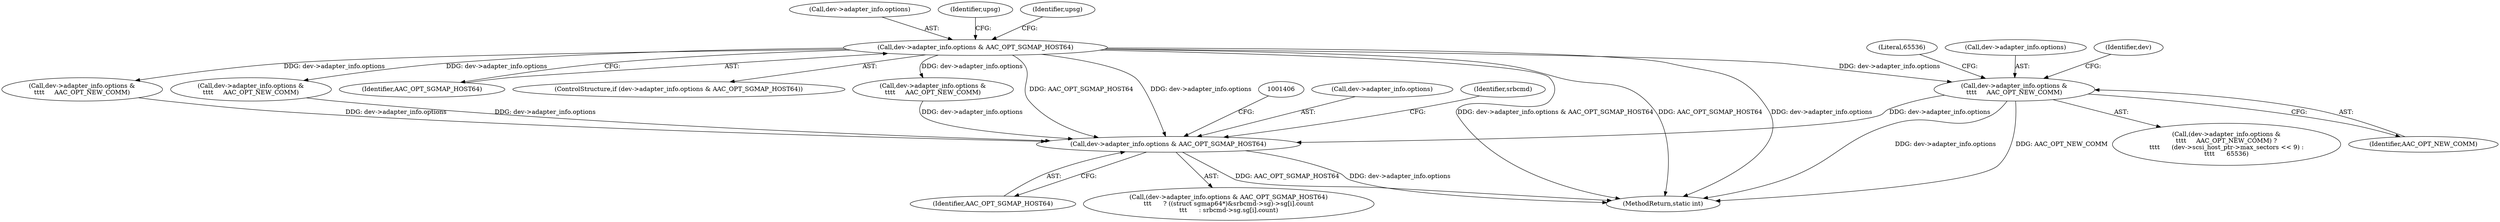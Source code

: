 digraph "0_linux_b4789b8e6be3151a955ade74872822f30e8cd914@pointer" {
"1000522" [label="(Call,dev->adapter_info.options &\n\t\t\t\t     AAC_OPT_NEW_COMM)"];
"1000464" [label="(Call,dev->adapter_info.options & AAC_OPT_SGMAP_HOST64)"];
"1001395" [label="(Call,dev->adapter_info.options & AAC_OPT_SGMAP_HOST64)"];
"1001394" [label="(Call,(dev->adapter_info.options & AAC_OPT_SGMAP_HOST64)\n\t\t\t      ? ((struct sgmap64*)&srbcmd->sg)->sg[i].count\n\t\t\t      : srbcmd->sg.sg[i].count)"];
"1000470" [label="(Identifier,AAC_OPT_SGMAP_HOST64)"];
"1001004" [label="(Call,dev->adapter_info.options &\n\t\t\t\t     AAC_OPT_NEW_COMM)"];
"1000522" [label="(Call,dev->adapter_info.options &\n\t\t\t\t     AAC_OPT_NEW_COMM)"];
"1000465" [label="(Call,dev->adapter_info.options)"];
"1000528" [label="(Identifier,AAC_OPT_NEW_COMM)"];
"1000474" [label="(Identifier,upsg)"];
"1000521" [label="(Call,(dev->adapter_info.options &\n\t\t\t\t     AAC_OPT_NEW_COMM) ?\n\t\t\t\t      (dev->scsi_host_ptr->max_sectors << 9) :\n\t\t\t\t      65536)"];
"1001395" [label="(Call,dev->adapter_info.options & AAC_OPT_SGMAP_HOST64)"];
"1001396" [label="(Call,dev->adapter_info.options)"];
"1000532" [label="(Identifier,dev)"];
"1001418" [label="(Identifier,srbcmd)"];
"1000463" [label="(ControlStructure,if (dev->adapter_info.options & AAC_OPT_SGMAP_HOST64))"];
"1001485" [label="(MethodReturn,static int)"];
"1000464" [label="(Call,dev->adapter_info.options & AAC_OPT_SGMAP_HOST64)"];
"1000536" [label="(Literal,65536)"];
"1001192" [label="(Call,dev->adapter_info.options &\n\t\t\t\t     AAC_OPT_NEW_COMM)"];
"1000523" [label="(Call,dev->adapter_info.options)"];
"1000957" [label="(Identifier,upsg)"];
"1000762" [label="(Call,dev->adapter_info.options &\n\t\t\t\t     AAC_OPT_NEW_COMM)"];
"1001401" [label="(Identifier,AAC_OPT_SGMAP_HOST64)"];
"1000522" -> "1000521"  [label="AST: "];
"1000522" -> "1000528"  [label="CFG: "];
"1000523" -> "1000522"  [label="AST: "];
"1000528" -> "1000522"  [label="AST: "];
"1000532" -> "1000522"  [label="CFG: "];
"1000536" -> "1000522"  [label="CFG: "];
"1000522" -> "1001485"  [label="DDG: AAC_OPT_NEW_COMM"];
"1000522" -> "1001485"  [label="DDG: dev->adapter_info.options"];
"1000464" -> "1000522"  [label="DDG: dev->adapter_info.options"];
"1000522" -> "1001395"  [label="DDG: dev->adapter_info.options"];
"1000464" -> "1000463"  [label="AST: "];
"1000464" -> "1000470"  [label="CFG: "];
"1000465" -> "1000464"  [label="AST: "];
"1000470" -> "1000464"  [label="AST: "];
"1000474" -> "1000464"  [label="CFG: "];
"1000957" -> "1000464"  [label="CFG: "];
"1000464" -> "1001485"  [label="DDG: dev->adapter_info.options"];
"1000464" -> "1001485"  [label="DDG: dev->adapter_info.options & AAC_OPT_SGMAP_HOST64"];
"1000464" -> "1001485"  [label="DDG: AAC_OPT_SGMAP_HOST64"];
"1000464" -> "1000762"  [label="DDG: dev->adapter_info.options"];
"1000464" -> "1001004"  [label="DDG: dev->adapter_info.options"];
"1000464" -> "1001192"  [label="DDG: dev->adapter_info.options"];
"1000464" -> "1001395"  [label="DDG: dev->adapter_info.options"];
"1000464" -> "1001395"  [label="DDG: AAC_OPT_SGMAP_HOST64"];
"1001395" -> "1001394"  [label="AST: "];
"1001395" -> "1001401"  [label="CFG: "];
"1001396" -> "1001395"  [label="AST: "];
"1001401" -> "1001395"  [label="AST: "];
"1001406" -> "1001395"  [label="CFG: "];
"1001418" -> "1001395"  [label="CFG: "];
"1001395" -> "1001485"  [label="DDG: AAC_OPT_SGMAP_HOST64"];
"1001395" -> "1001485"  [label="DDG: dev->adapter_info.options"];
"1000762" -> "1001395"  [label="DDG: dev->adapter_info.options"];
"1001004" -> "1001395"  [label="DDG: dev->adapter_info.options"];
"1001192" -> "1001395"  [label="DDG: dev->adapter_info.options"];
}
